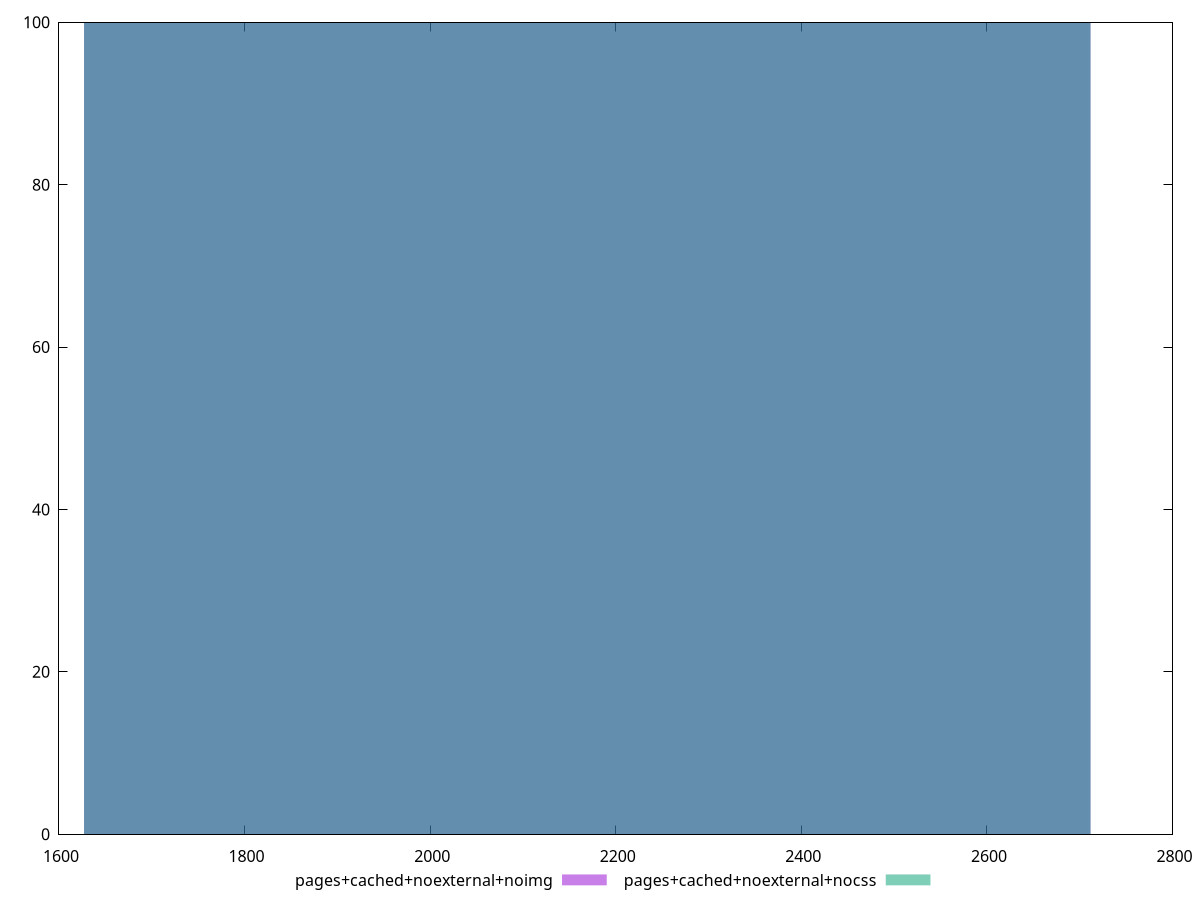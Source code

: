 reset
set terminal svg size 640, 500 enhanced background rgb 'white'
set output "report_00007_2020-12-11T15:55:29.892Z/speed-index/comparison/histogram/8_vs_9.svg"

$pagesCachedNoexternalNoimg <<EOF
2169.313624913211 100
EOF

$pagesCachedNoexternalNocss <<EOF
2169.313624913211 100
EOF

set key outside below
set boxwidth 1084.6568124566054
set yrange [0:100]
set style fill transparent solid 0.5 noborder

plot \
  $pagesCachedNoexternalNoimg title "pages+cached+noexternal+noimg" with boxes, \
  $pagesCachedNoexternalNocss title "pages+cached+noexternal+nocss" with boxes, \


reset